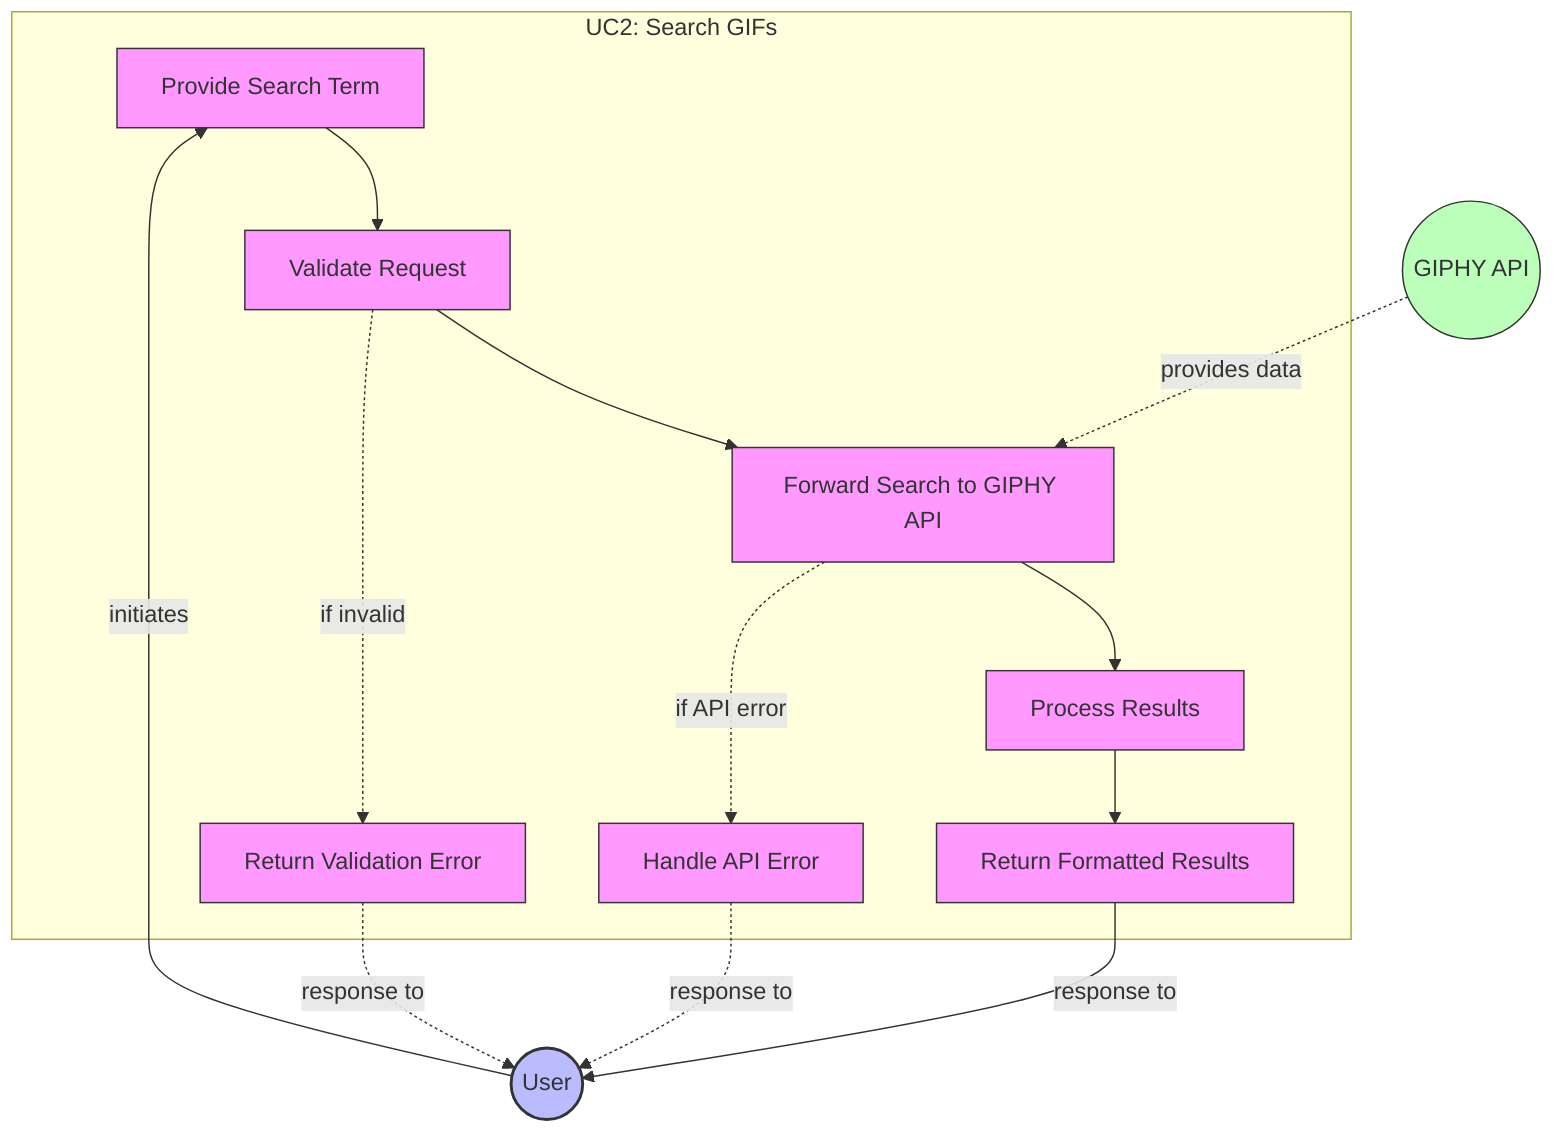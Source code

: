 graph TB
    subgraph "UC2: Search GIFs"
        UC2_1[Provide Search Term]
        UC2_2[Validate Request]
        UC2_3[Forward Search to GIPHY API]
        UC2_4[Process Results]
        UC2_5[Return Formatted Results]
        
        UC2_1 --> UC2_2
        UC2_2 --> UC2_3
        UC2_3 --> UC2_4
        UC2_4 --> UC2_5
        
        UC2_2 -.->|if invalid| UC2_6[Return Validation Error]
        UC2_3 -.->|if API error| UC2_7[Handle API Error]
    end
    
    User((User)) -->|initiates| UC2_1
    GiphyAPI((GIPHY API)) -.->|provides data| UC2_3
    UC2_5 -->|response to| User
    UC2_6 -.->|response to| User
    UC2_7 -.->|response to| User
    
    classDef process fill:#f9f,stroke:#333,stroke-width:1px;
    classDef actor fill:#bbf,stroke:#333,stroke-width:2px;
    classDef external fill:#bfb,stroke:#333,stroke-width:1px;
    
    class UC2_1,UC2_2,UC2_3,UC2_4,UC2_5,UC2_6,UC2_7 process;
    class User actor;
    class GiphyAPI external;